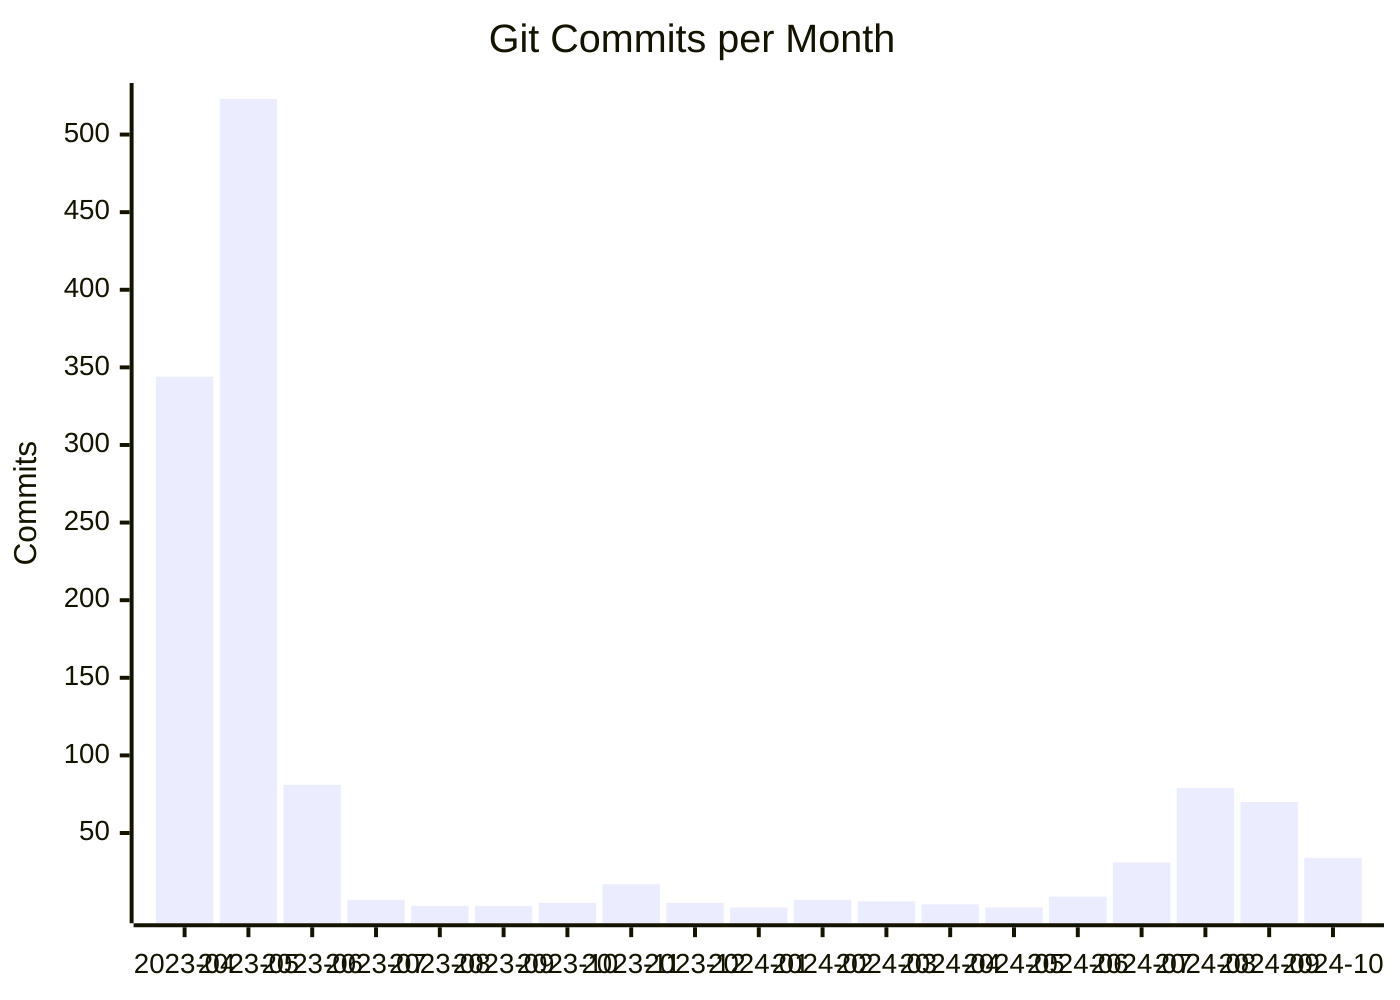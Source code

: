xychart-beta
    title "Git Commits per Month"
    x-axis [ 2023-04, 2023-05, 2023-06, 2023-07, 2023-08, 2023-09, 2023-10, 2023-11, 2023-12, 2024-01, 2024-02, 2024-03, 2024-04, 2024-05, 2024-06, 2024-07, 2024-08, 2024-09, 2024-10 ]
    y-axis "Commits"
    bar    [ 344, 523, 81, 7, 3, 3, 5, 17, 5, 2, 7, 6, 4, 2, 9, 31, 79, 70, 34 ]
    %%line [ 344, 523, 81, 7, 3, 3, 5, 17, 5, 2, 7, 6, 4, 2, 9, 31, 79, 70, 34 ]
